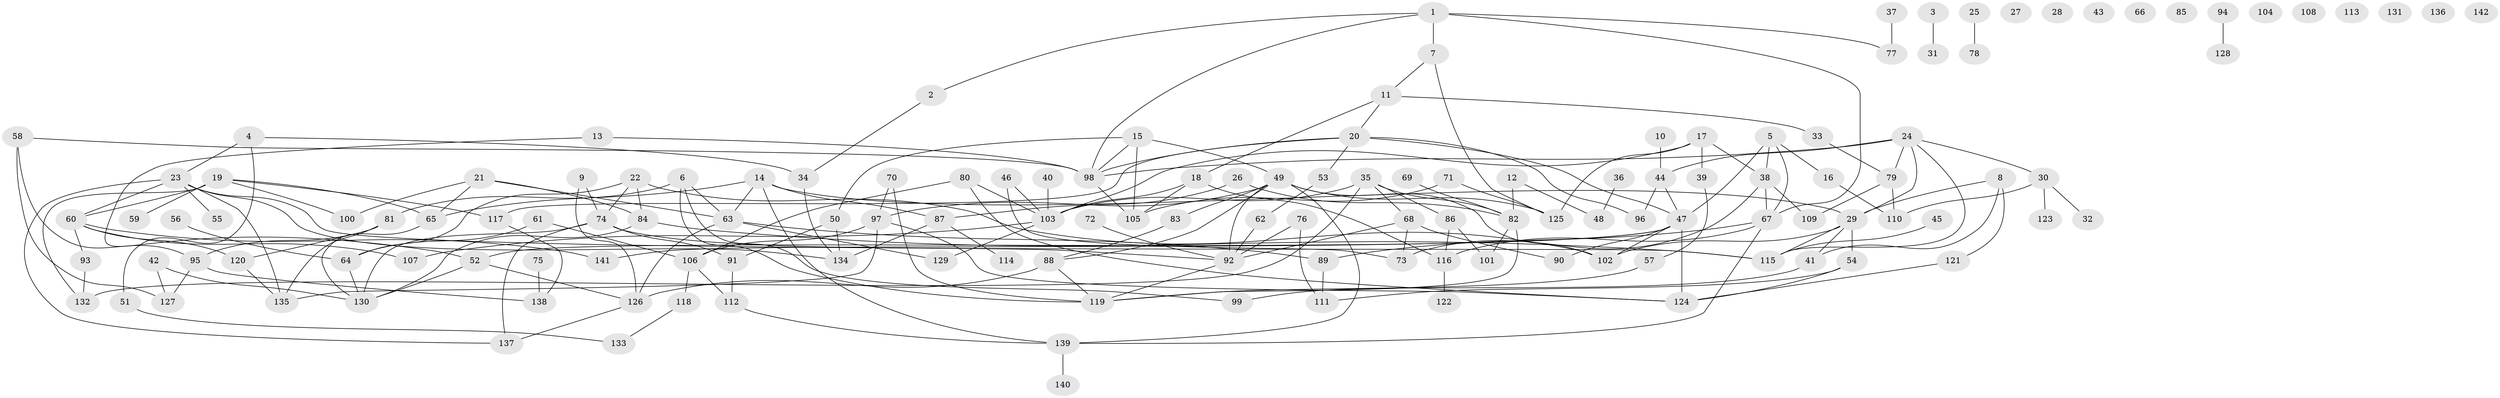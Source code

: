 // coarse degree distribution, {11: 0.028169014084507043, 2: 0.18309859154929578, 0: 0.19718309859154928, 9: 0.056338028169014086, 6: 0.056338028169014086, 3: 0.07042253521126761, 8: 0.028169014084507043, 1: 0.1267605633802817, 5: 0.056338028169014086, 4: 0.1267605633802817, 20: 0.014084507042253521, 7: 0.056338028169014086}
// Generated by graph-tools (version 1.1) at 2025/54/03/05/25 16:54:46]
// undirected, 142 vertices, 211 edges
graph export_dot {
graph [start="1"]
  node [color=gray90,style=filled];
  1;
  2;
  3;
  4;
  5;
  6;
  7;
  8;
  9;
  10;
  11;
  12;
  13;
  14;
  15;
  16;
  17;
  18;
  19;
  20;
  21;
  22;
  23;
  24;
  25;
  26;
  27;
  28;
  29;
  30;
  31;
  32;
  33;
  34;
  35;
  36;
  37;
  38;
  39;
  40;
  41;
  42;
  43;
  44;
  45;
  46;
  47;
  48;
  49;
  50;
  51;
  52;
  53;
  54;
  55;
  56;
  57;
  58;
  59;
  60;
  61;
  62;
  63;
  64;
  65;
  66;
  67;
  68;
  69;
  70;
  71;
  72;
  73;
  74;
  75;
  76;
  77;
  78;
  79;
  80;
  81;
  82;
  83;
  84;
  85;
  86;
  87;
  88;
  89;
  90;
  91;
  92;
  93;
  94;
  95;
  96;
  97;
  98;
  99;
  100;
  101;
  102;
  103;
  104;
  105;
  106;
  107;
  108;
  109;
  110;
  111;
  112;
  113;
  114;
  115;
  116;
  117;
  118;
  119;
  120;
  121;
  122;
  123;
  124;
  125;
  126;
  127;
  128;
  129;
  130;
  131;
  132;
  133;
  134;
  135;
  136;
  137;
  138;
  139;
  140;
  141;
  142;
  1 -- 2;
  1 -- 7;
  1 -- 67;
  1 -- 77;
  1 -- 98;
  2 -- 34;
  3 -- 31;
  4 -- 23;
  4 -- 34;
  4 -- 51;
  5 -- 16;
  5 -- 38;
  5 -- 47;
  5 -- 67;
  6 -- 63;
  6 -- 81;
  6 -- 99;
  6 -- 119;
  7 -- 11;
  7 -- 125;
  8 -- 29;
  8 -- 41;
  8 -- 121;
  9 -- 74;
  9 -- 126;
  10 -- 44;
  11 -- 18;
  11 -- 20;
  11 -- 33;
  12 -- 48;
  12 -- 82;
  13 -- 52;
  13 -- 98;
  14 -- 29;
  14 -- 63;
  14 -- 65;
  14 -- 87;
  14 -- 139;
  15 -- 49;
  15 -- 50;
  15 -- 98;
  15 -- 105;
  16 -- 110;
  17 -- 38;
  17 -- 39;
  17 -- 103;
  17 -- 125;
  18 -- 103;
  18 -- 105;
  18 -- 116;
  19 -- 59;
  19 -- 60;
  19 -- 65;
  19 -- 100;
  19 -- 117;
  19 -- 132;
  20 -- 47;
  20 -- 53;
  20 -- 96;
  20 -- 98;
  20 -- 117;
  21 -- 63;
  21 -- 65;
  21 -- 84;
  21 -- 100;
  22 -- 64;
  22 -- 74;
  22 -- 84;
  22 -- 102;
  23 -- 55;
  23 -- 60;
  23 -- 115;
  23 -- 134;
  23 -- 135;
  23 -- 137;
  24 -- 29;
  24 -- 30;
  24 -- 44;
  24 -- 79;
  24 -- 98;
  24 -- 115;
  25 -- 78;
  26 -- 82;
  26 -- 87;
  29 -- 41;
  29 -- 54;
  29 -- 102;
  29 -- 115;
  30 -- 32;
  30 -- 110;
  30 -- 123;
  33 -- 79;
  34 -- 134;
  35 -- 68;
  35 -- 82;
  35 -- 86;
  35 -- 103;
  35 -- 132;
  36 -- 48;
  37 -- 77;
  38 -- 67;
  38 -- 73;
  38 -- 109;
  39 -- 57;
  40 -- 103;
  41 -- 99;
  42 -- 127;
  42 -- 130;
  44 -- 47;
  44 -- 96;
  45 -- 115;
  46 -- 73;
  46 -- 103;
  47 -- 52;
  47 -- 90;
  47 -- 102;
  47 -- 124;
  47 -- 141;
  49 -- 83;
  49 -- 88;
  49 -- 92;
  49 -- 97;
  49 -- 102;
  49 -- 125;
  49 -- 139;
  50 -- 91;
  50 -- 134;
  51 -- 133;
  52 -- 126;
  52 -- 130;
  53 -- 62;
  54 -- 111;
  54 -- 124;
  56 -- 64;
  57 -- 119;
  58 -- 95;
  58 -- 98;
  58 -- 127;
  60 -- 93;
  60 -- 107;
  60 -- 120;
  60 -- 141;
  61 -- 64;
  61 -- 106;
  62 -- 92;
  63 -- 89;
  63 -- 126;
  63 -- 129;
  64 -- 130;
  65 -- 130;
  67 -- 89;
  67 -- 116;
  67 -- 139;
  68 -- 73;
  68 -- 90;
  68 -- 92;
  69 -- 82;
  70 -- 97;
  70 -- 119;
  71 -- 105;
  71 -- 125;
  72 -- 92;
  74 -- 91;
  74 -- 92;
  74 -- 130;
  74 -- 137;
  75 -- 138;
  76 -- 92;
  76 -- 111;
  79 -- 109;
  79 -- 110;
  80 -- 103;
  80 -- 106;
  80 -- 124;
  81 -- 95;
  81 -- 120;
  81 -- 135;
  82 -- 101;
  82 -- 119;
  83 -- 88;
  84 -- 115;
  84 -- 130;
  86 -- 101;
  86 -- 116;
  87 -- 114;
  87 -- 134;
  88 -- 119;
  88 -- 126;
  89 -- 111;
  91 -- 112;
  92 -- 119;
  93 -- 132;
  94 -- 128;
  95 -- 127;
  95 -- 138;
  97 -- 106;
  97 -- 124;
  97 -- 135;
  98 -- 105;
  103 -- 107;
  103 -- 129;
  106 -- 112;
  106 -- 118;
  112 -- 139;
  116 -- 122;
  117 -- 138;
  118 -- 133;
  120 -- 135;
  121 -- 124;
  126 -- 137;
  139 -- 140;
}
